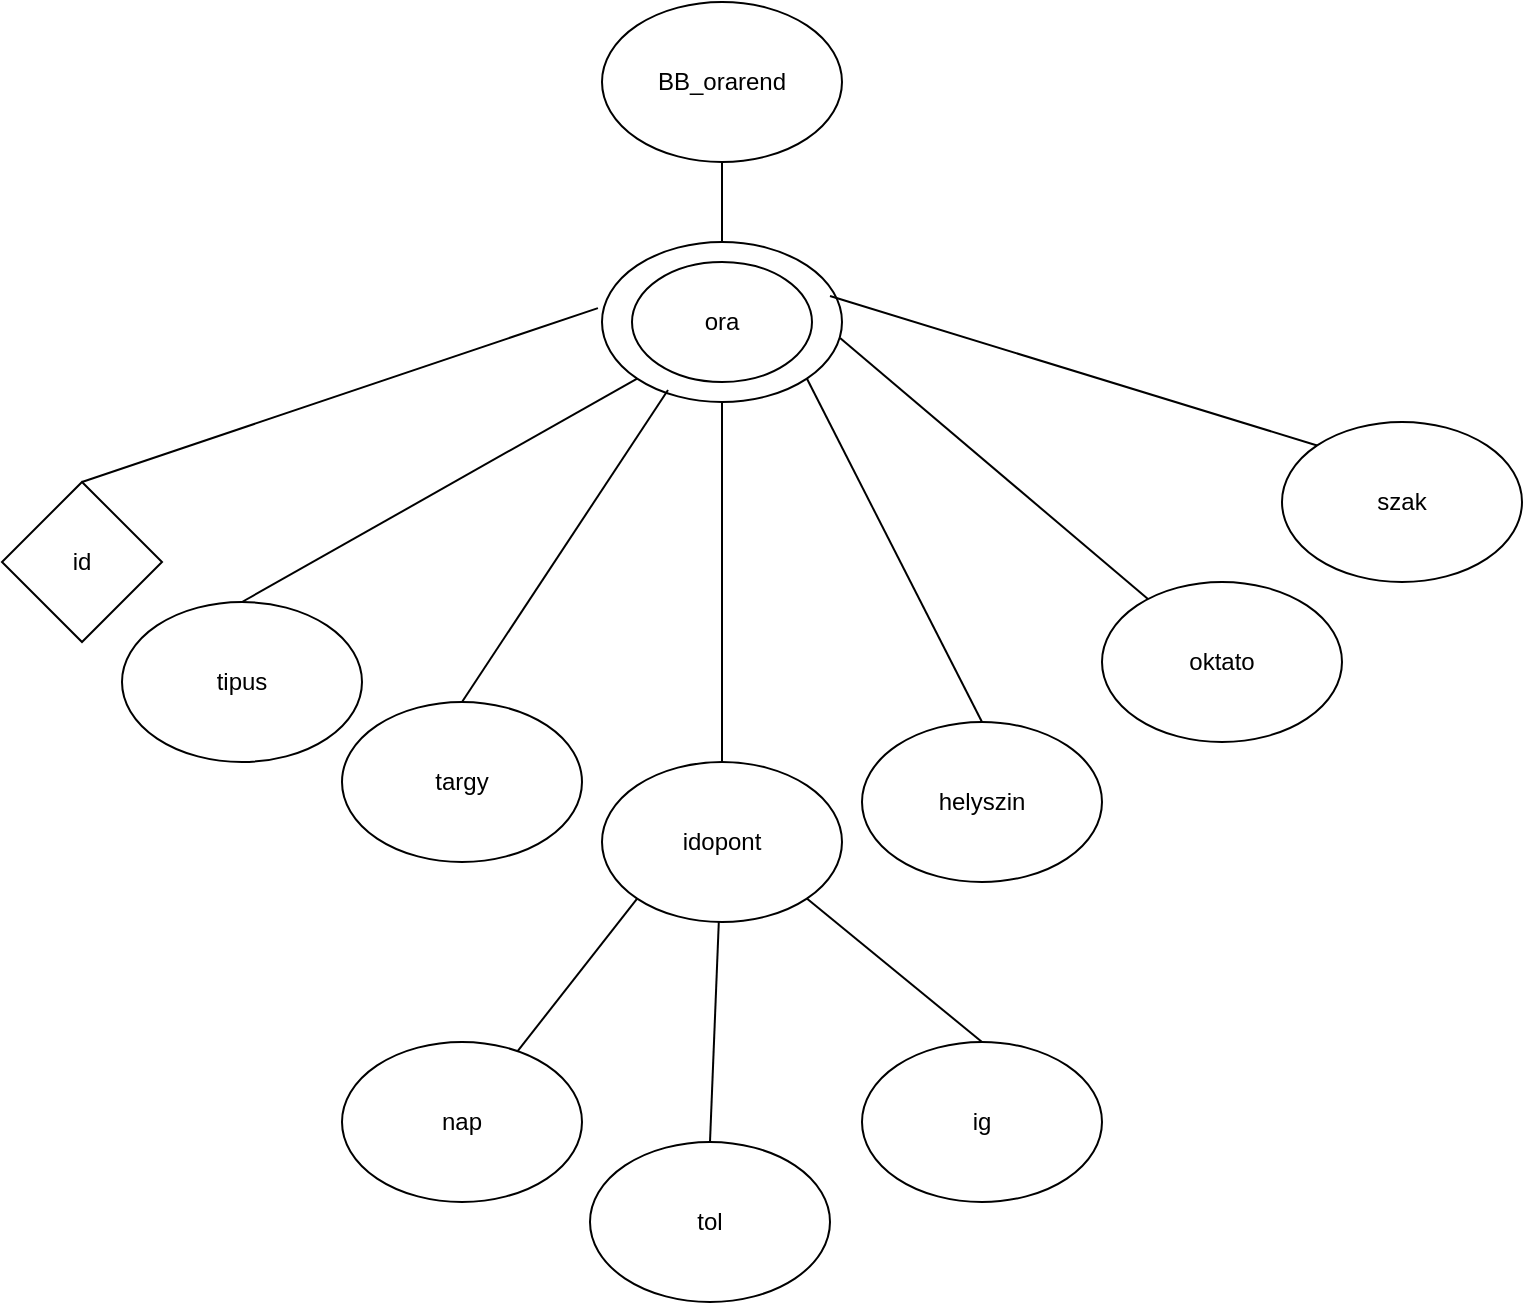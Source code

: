 <mxfile version="25.0.1">
  <diagram name="1 oldal" id="224zJ8F6GQHKKyZuaNeM">
    <mxGraphModel dx="1483" dy="786" grid="1" gridSize="10" guides="1" tooltips="1" connect="1" arrows="1" fold="1" page="1" pageScale="1" pageWidth="827" pageHeight="1169" math="0" shadow="0">
      <root>
        <mxCell id="0" />
        <mxCell id="1" parent="0" />
        <mxCell id="9sos-i2Oqbk3pr7V04AQ-1" value="BB_orarend" style="ellipse;whiteSpace=wrap;html=1;" vertex="1" parent="1">
          <mxGeometry x="360" y="40" width="120" height="80" as="geometry" />
        </mxCell>
        <mxCell id="9sos-i2Oqbk3pr7V04AQ-2" value="ora" style="ellipse;whiteSpace=wrap;html=1;" vertex="1" parent="1">
          <mxGeometry x="360" y="160" width="120" height="80" as="geometry" />
        </mxCell>
        <mxCell id="9sos-i2Oqbk3pr7V04AQ-3" value="ora" style="ellipse;whiteSpace=wrap;html=1;" vertex="1" parent="1">
          <mxGeometry x="375" y="170" width="90" height="60" as="geometry" />
        </mxCell>
        <mxCell id="9sos-i2Oqbk3pr7V04AQ-4" value="targy" style="ellipse;whiteSpace=wrap;html=1;" vertex="1" parent="1">
          <mxGeometry x="230" y="390" width="120" height="80" as="geometry" />
        </mxCell>
        <mxCell id="9sos-i2Oqbk3pr7V04AQ-5" value="idopont" style="ellipse;whiteSpace=wrap;html=1;" vertex="1" parent="1">
          <mxGeometry x="360" y="420" width="120" height="80" as="geometry" />
        </mxCell>
        <mxCell id="9sos-i2Oqbk3pr7V04AQ-7" value="oktato" style="ellipse;whiteSpace=wrap;html=1;" vertex="1" parent="1">
          <mxGeometry x="610" y="330" width="120" height="80" as="geometry" />
        </mxCell>
        <mxCell id="9sos-i2Oqbk3pr7V04AQ-8" value="szak" style="ellipse;whiteSpace=wrap;html=1;" vertex="1" parent="1">
          <mxGeometry x="700" y="250" width="120" height="80" as="geometry" />
        </mxCell>
        <mxCell id="9sos-i2Oqbk3pr7V04AQ-9" value="helyszin" style="ellipse;whiteSpace=wrap;html=1;" vertex="1" parent="1">
          <mxGeometry x="490" y="400" width="120" height="80" as="geometry" />
        </mxCell>
        <mxCell id="9sos-i2Oqbk3pr7V04AQ-10" value="id" style="rhombus;whiteSpace=wrap;html=1;" vertex="1" parent="1">
          <mxGeometry x="60" y="280" width="80" height="80" as="geometry" />
        </mxCell>
        <mxCell id="9sos-i2Oqbk3pr7V04AQ-11" value="nap" style="ellipse;whiteSpace=wrap;html=1;" vertex="1" parent="1">
          <mxGeometry x="230" y="560" width="120" height="80" as="geometry" />
        </mxCell>
        <mxCell id="9sos-i2Oqbk3pr7V04AQ-12" value="tol" style="ellipse;whiteSpace=wrap;html=1;" vertex="1" parent="1">
          <mxGeometry x="354" y="610" width="120" height="80" as="geometry" />
        </mxCell>
        <mxCell id="9sos-i2Oqbk3pr7V04AQ-13" value="ig" style="ellipse;whiteSpace=wrap;html=1;" vertex="1" parent="1">
          <mxGeometry x="490" y="560" width="120" height="80" as="geometry" />
        </mxCell>
        <mxCell id="9sos-i2Oqbk3pr7V04AQ-14" value="tipus" style="ellipse;whiteSpace=wrap;html=1;" vertex="1" parent="1">
          <mxGeometry x="120" y="340" width="120" height="80" as="geometry" />
        </mxCell>
        <mxCell id="9sos-i2Oqbk3pr7V04AQ-15" value="" style="endArrow=none;html=1;rounded=0;entryX=0.5;entryY=1;entryDx=0;entryDy=0;" edge="1" parent="1" target="9sos-i2Oqbk3pr7V04AQ-1">
          <mxGeometry width="50" height="50" relative="1" as="geometry">
            <mxPoint x="420" y="160" as="sourcePoint" />
            <mxPoint x="440" y="380" as="targetPoint" />
          </mxGeometry>
        </mxCell>
        <mxCell id="9sos-i2Oqbk3pr7V04AQ-16" value="" style="endArrow=none;html=1;rounded=0;entryX=-0.017;entryY=0.413;entryDx=0;entryDy=0;entryPerimeter=0;exitX=0.5;exitY=0;exitDx=0;exitDy=0;" edge="1" parent="1" source="9sos-i2Oqbk3pr7V04AQ-10" target="9sos-i2Oqbk3pr7V04AQ-2">
          <mxGeometry width="50" height="50" relative="1" as="geometry">
            <mxPoint x="390" y="430" as="sourcePoint" />
            <mxPoint x="440" y="380" as="targetPoint" />
          </mxGeometry>
        </mxCell>
        <mxCell id="9sos-i2Oqbk3pr7V04AQ-17" value="" style="endArrow=none;html=1;rounded=0;entryX=0;entryY=1;entryDx=0;entryDy=0;exitX=0.5;exitY=0;exitDx=0;exitDy=0;" edge="1" parent="1" source="9sos-i2Oqbk3pr7V04AQ-14" target="9sos-i2Oqbk3pr7V04AQ-2">
          <mxGeometry width="50" height="50" relative="1" as="geometry">
            <mxPoint x="390" y="430" as="sourcePoint" />
            <mxPoint x="440" y="380" as="targetPoint" />
          </mxGeometry>
        </mxCell>
        <mxCell id="9sos-i2Oqbk3pr7V04AQ-18" value="" style="endArrow=none;html=1;rounded=0;entryX=0.275;entryY=0.925;entryDx=0;entryDy=0;exitX=0.5;exitY=0;exitDx=0;exitDy=0;entryPerimeter=0;" edge="1" parent="1" source="9sos-i2Oqbk3pr7V04AQ-4" target="9sos-i2Oqbk3pr7V04AQ-2">
          <mxGeometry width="50" height="50" relative="1" as="geometry">
            <mxPoint x="190" y="350" as="sourcePoint" />
            <mxPoint x="388" y="238" as="targetPoint" />
          </mxGeometry>
        </mxCell>
        <mxCell id="9sos-i2Oqbk3pr7V04AQ-19" value="" style="endArrow=none;html=1;rounded=0;entryX=0.5;entryY=1;entryDx=0;entryDy=0;" edge="1" parent="1" source="9sos-i2Oqbk3pr7V04AQ-5" target="9sos-i2Oqbk3pr7V04AQ-2">
          <mxGeometry width="50" height="50" relative="1" as="geometry">
            <mxPoint x="300" y="400" as="sourcePoint" />
            <mxPoint x="403" y="244" as="targetPoint" />
          </mxGeometry>
        </mxCell>
        <mxCell id="9sos-i2Oqbk3pr7V04AQ-20" value="" style="endArrow=none;html=1;rounded=0;entryX=1;entryY=1;entryDx=0;entryDy=0;exitX=0.5;exitY=0;exitDx=0;exitDy=0;" edge="1" parent="1" source="9sos-i2Oqbk3pr7V04AQ-9" target="9sos-i2Oqbk3pr7V04AQ-2">
          <mxGeometry width="50" height="50" relative="1" as="geometry">
            <mxPoint x="430" y="430" as="sourcePoint" />
            <mxPoint x="430" y="250" as="targetPoint" />
          </mxGeometry>
        </mxCell>
        <mxCell id="9sos-i2Oqbk3pr7V04AQ-21" value="" style="endArrow=none;html=1;rounded=0;entryX=0.992;entryY=0.6;entryDx=0;entryDy=0;entryPerimeter=0;" edge="1" parent="1" source="9sos-i2Oqbk3pr7V04AQ-7" target="9sos-i2Oqbk3pr7V04AQ-2">
          <mxGeometry width="50" height="50" relative="1" as="geometry">
            <mxPoint x="560" y="410" as="sourcePoint" />
            <mxPoint x="472" y="238" as="targetPoint" />
          </mxGeometry>
        </mxCell>
        <mxCell id="9sos-i2Oqbk3pr7V04AQ-22" value="" style="endArrow=none;html=1;rounded=0;exitX=0;exitY=0;exitDx=0;exitDy=0;entryX=0.95;entryY=0.338;entryDx=0;entryDy=0;entryPerimeter=0;" edge="1" parent="1" source="9sos-i2Oqbk3pr7V04AQ-8" target="9sos-i2Oqbk3pr7V04AQ-2">
          <mxGeometry width="50" height="50" relative="1" as="geometry">
            <mxPoint x="643" y="348" as="sourcePoint" />
            <mxPoint x="489" y="218" as="targetPoint" />
          </mxGeometry>
        </mxCell>
        <mxCell id="9sos-i2Oqbk3pr7V04AQ-23" value="" style="endArrow=none;html=1;rounded=0;entryX=1;entryY=1;entryDx=0;entryDy=0;exitX=0.5;exitY=0;exitDx=0;exitDy=0;" edge="1" parent="1" source="9sos-i2Oqbk3pr7V04AQ-13" target="9sos-i2Oqbk3pr7V04AQ-5">
          <mxGeometry width="50" height="50" relative="1" as="geometry">
            <mxPoint x="430" y="430" as="sourcePoint" />
            <mxPoint x="430" y="250" as="targetPoint" />
          </mxGeometry>
        </mxCell>
        <mxCell id="9sos-i2Oqbk3pr7V04AQ-24" value="" style="endArrow=none;html=1;rounded=0;exitX=0.5;exitY=0;exitDx=0;exitDy=0;" edge="1" parent="1" source="9sos-i2Oqbk3pr7V04AQ-12" target="9sos-i2Oqbk3pr7V04AQ-5">
          <mxGeometry width="50" height="50" relative="1" as="geometry">
            <mxPoint x="560" y="570" as="sourcePoint" />
            <mxPoint x="420" y="510" as="targetPoint" />
          </mxGeometry>
        </mxCell>
        <mxCell id="9sos-i2Oqbk3pr7V04AQ-25" value="" style="endArrow=none;html=1;rounded=0;entryX=0;entryY=1;entryDx=0;entryDy=0;" edge="1" parent="1" source="9sos-i2Oqbk3pr7V04AQ-11" target="9sos-i2Oqbk3pr7V04AQ-5">
          <mxGeometry width="50" height="50" relative="1" as="geometry">
            <mxPoint x="424" y="620" as="sourcePoint" />
            <mxPoint x="428" y="510" as="targetPoint" />
          </mxGeometry>
        </mxCell>
      </root>
    </mxGraphModel>
  </diagram>
</mxfile>
